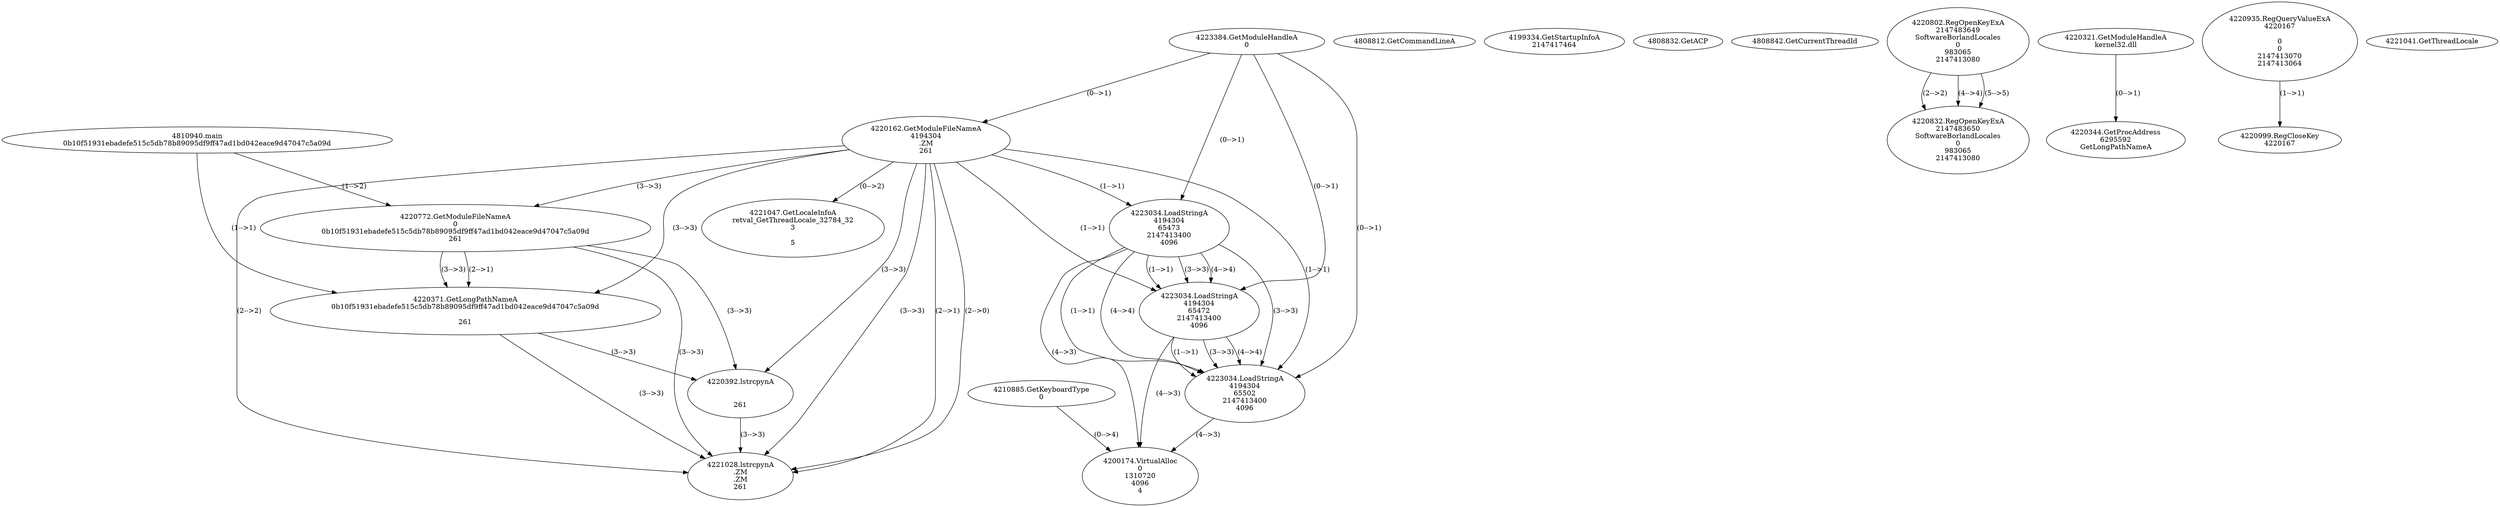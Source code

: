 // Global SCDG with merge call
digraph {
	0 [label="4810940.main
0b10f51931ebadefe515c5db78b89095df9ff47ad1bd042eace9d47047c5a09d"]
	1 [label="4223384.GetModuleHandleA
0"]
	2 [label="4210885.GetKeyboardType
0"]
	3 [label="4808812.GetCommandLineA
"]
	4 [label="4199334.GetStartupInfoA
2147417464"]
	5 [label="4808832.GetACP
"]
	6 [label="4808842.GetCurrentThreadId
"]
	7 [label="4220162.GetModuleFileNameA
4194304
.ZM
261"]
	1 -> 7 [label="(0-->1)"]
	8 [label="4220772.GetModuleFileNameA
0
0b10f51931ebadefe515c5db78b89095df9ff47ad1bd042eace9d47047c5a09d
261"]
	0 -> 8 [label="(1-->2)"]
	7 -> 8 [label="(3-->3)"]
	9 [label="4220802.RegOpenKeyExA
2147483649
Software\Borland\Locales
0
983065
2147413080"]
	10 [label="4220832.RegOpenKeyExA
2147483650
Software\Borland\Locales
0
983065
2147413080"]
	9 -> 10 [label="(2-->2)"]
	9 -> 10 [label="(4-->4)"]
	9 -> 10 [label="(5-->5)"]
	11 [label="4220321.GetModuleHandleA
kernel32.dll"]
	12 [label="4220344.GetProcAddress
6295592
GetLongPathNameA"]
	11 -> 12 [label="(0-->1)"]
	13 [label="4220371.GetLongPathNameA
0b10f51931ebadefe515c5db78b89095df9ff47ad1bd042eace9d47047c5a09d

261"]
	0 -> 13 [label="(1-->1)"]
	8 -> 13 [label="(2-->1)"]
	7 -> 13 [label="(3-->3)"]
	8 -> 13 [label="(3-->3)"]
	14 [label="4220392.lstrcpynA


261"]
	7 -> 14 [label="(3-->3)"]
	8 -> 14 [label="(3-->3)"]
	13 -> 14 [label="(3-->3)"]
	15 [label="4220935.RegQueryValueExA
4220167

0
0
2147413070
2147413064"]
	16 [label="4220999.RegCloseKey
4220167"]
	15 -> 16 [label="(1-->1)"]
	17 [label="4221028.lstrcpynA
.ZM
.ZM
261"]
	7 -> 17 [label="(2-->1)"]
	7 -> 17 [label="(2-->2)"]
	7 -> 17 [label="(3-->3)"]
	8 -> 17 [label="(3-->3)"]
	13 -> 17 [label="(3-->3)"]
	14 -> 17 [label="(3-->3)"]
	7 -> 17 [label="(2-->0)"]
	18 [label="4221041.GetThreadLocale
"]
	19 [label="4221047.GetLocaleInfoA
retval_GetThreadLocale_32784_32
3

5"]
	7 -> 19 [label="(0-->2)"]
	20 [label="4223034.LoadStringA
4194304
65473
2147413400
4096"]
	1 -> 20 [label="(0-->1)"]
	7 -> 20 [label="(1-->1)"]
	21 [label="4223034.LoadStringA
4194304
65472
2147413400
4096"]
	1 -> 21 [label="(0-->1)"]
	7 -> 21 [label="(1-->1)"]
	20 -> 21 [label="(1-->1)"]
	20 -> 21 [label="(3-->3)"]
	20 -> 21 [label="(4-->4)"]
	22 [label="4223034.LoadStringA
4194304
65502
2147413400
4096"]
	1 -> 22 [label="(0-->1)"]
	7 -> 22 [label="(1-->1)"]
	20 -> 22 [label="(1-->1)"]
	21 -> 22 [label="(1-->1)"]
	20 -> 22 [label="(3-->3)"]
	21 -> 22 [label="(3-->3)"]
	20 -> 22 [label="(4-->4)"]
	21 -> 22 [label="(4-->4)"]
	23 [label="4200174.VirtualAlloc
0
1310720
4096
4"]
	20 -> 23 [label="(4-->3)"]
	21 -> 23 [label="(4-->3)"]
	22 -> 23 [label="(4-->3)"]
	2 -> 23 [label="(0-->4)"]
}
